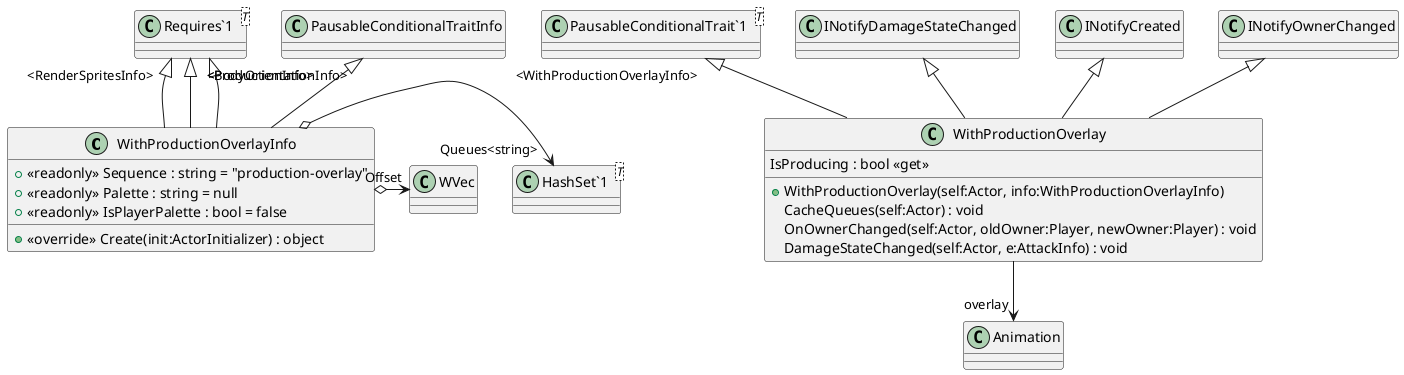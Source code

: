 @startuml
class WithProductionOverlayInfo {
    + <<readonly>> Sequence : string = "production-overlay"
    + <<readonly>> Palette : string = null
    + <<readonly>> IsPlayerPalette : bool = false
    + <<override>> Create(init:ActorInitializer) : object
}
class WithProductionOverlay {
    IsProducing : bool <<get>>
    + WithProductionOverlay(self:Actor, info:WithProductionOverlayInfo)
    CacheQueues(self:Actor) : void
    OnOwnerChanged(self:Actor, oldOwner:Player, newOwner:Player) : void
    DamageStateChanged(self:Actor, e:AttackInfo) : void
}
class "Requires`1"<T> {
}
class "HashSet`1"<T> {
}
class "PausableConditionalTrait`1"<T> {
}
PausableConditionalTraitInfo <|-- WithProductionOverlayInfo
"Requires`1" "<RenderSpritesInfo>" <|-- WithProductionOverlayInfo
"Requires`1" "<BodyOrientationInfo>" <|-- WithProductionOverlayInfo
"Requires`1" "<ProductionInfo>" <|-- WithProductionOverlayInfo
WithProductionOverlayInfo o-> "Queues<string>" "HashSet`1"
WithProductionOverlayInfo o-> "Offset" WVec
"PausableConditionalTrait`1" "<WithProductionOverlayInfo>" <|-- WithProductionOverlay
INotifyDamageStateChanged <|-- WithProductionOverlay
INotifyCreated <|-- WithProductionOverlay
INotifyOwnerChanged <|-- WithProductionOverlay
WithProductionOverlay --> "overlay" Animation
@enduml
